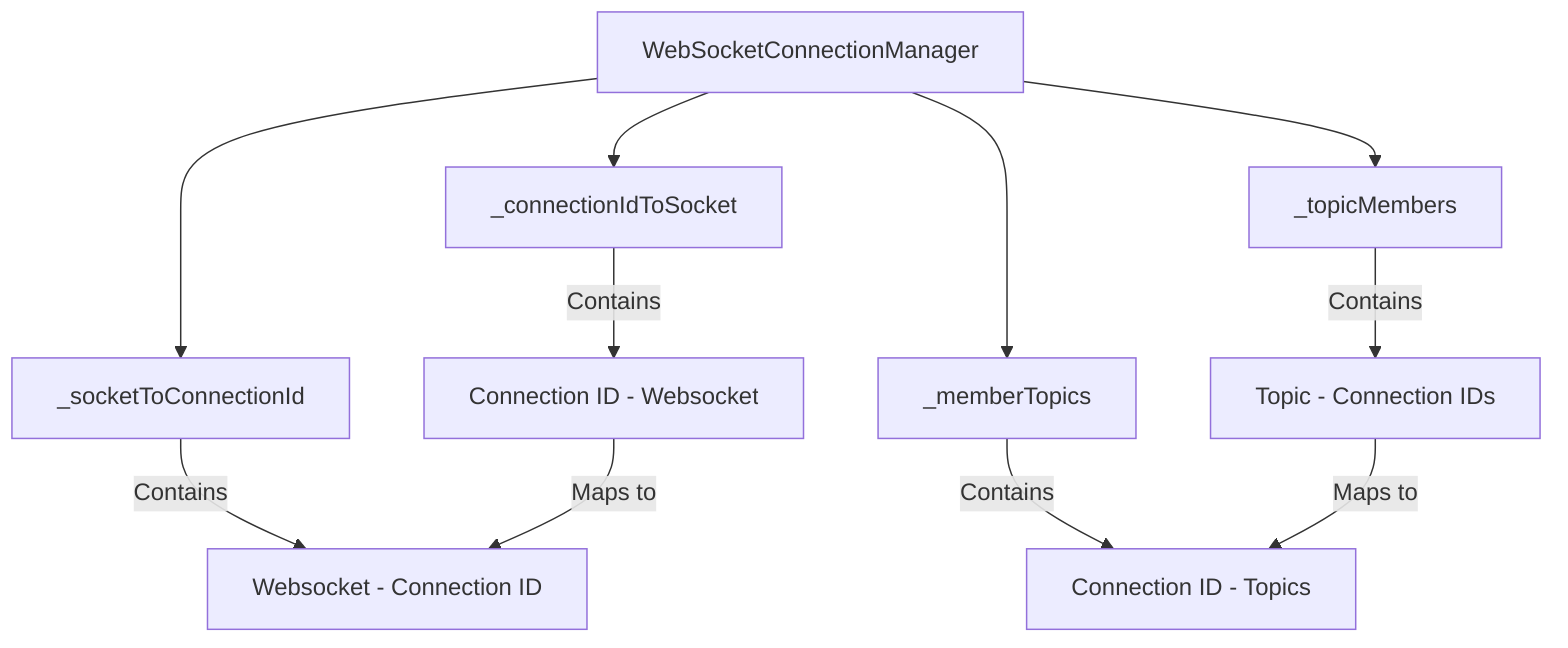 graph TD
    A[WebSocketConnectionManager] --> B[_connectionIdToSocket]
    A --> C[_socketToConnectionId]
    A --> D[_topicMembers]
    A --> E[_memberTopics]
    B -->|Contains| F[Connection ID - Websocket]
    C -->|Contains| G[Websocket - Connection ID]
    D -->|Contains| H[Topic - Connection IDs]
    E -->|Contains| I[Connection ID - Topics]
    F -->|Maps to| G
    H -->|Maps to| I